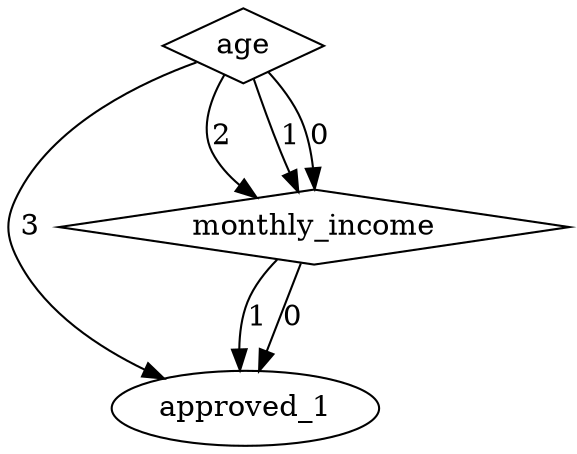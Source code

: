 digraph {
node [label=approved_1,style=""] approved_1
node [label=approved_1,style=""] approved_1
node [label=approved_1,style=""] approved_1
node [label=monthly_income,shape="diamond",style=""] 1
node [label=age,shape="diamond",style=""] 0

1 -> approved_1 [label="1"]
1 -> approved_1 [label="0"]
0 -> approved_1 [label="3"]
0 -> 1 [label="2"]
0 -> 1 [label="1"]
0 -> 1 [label="0"]
}